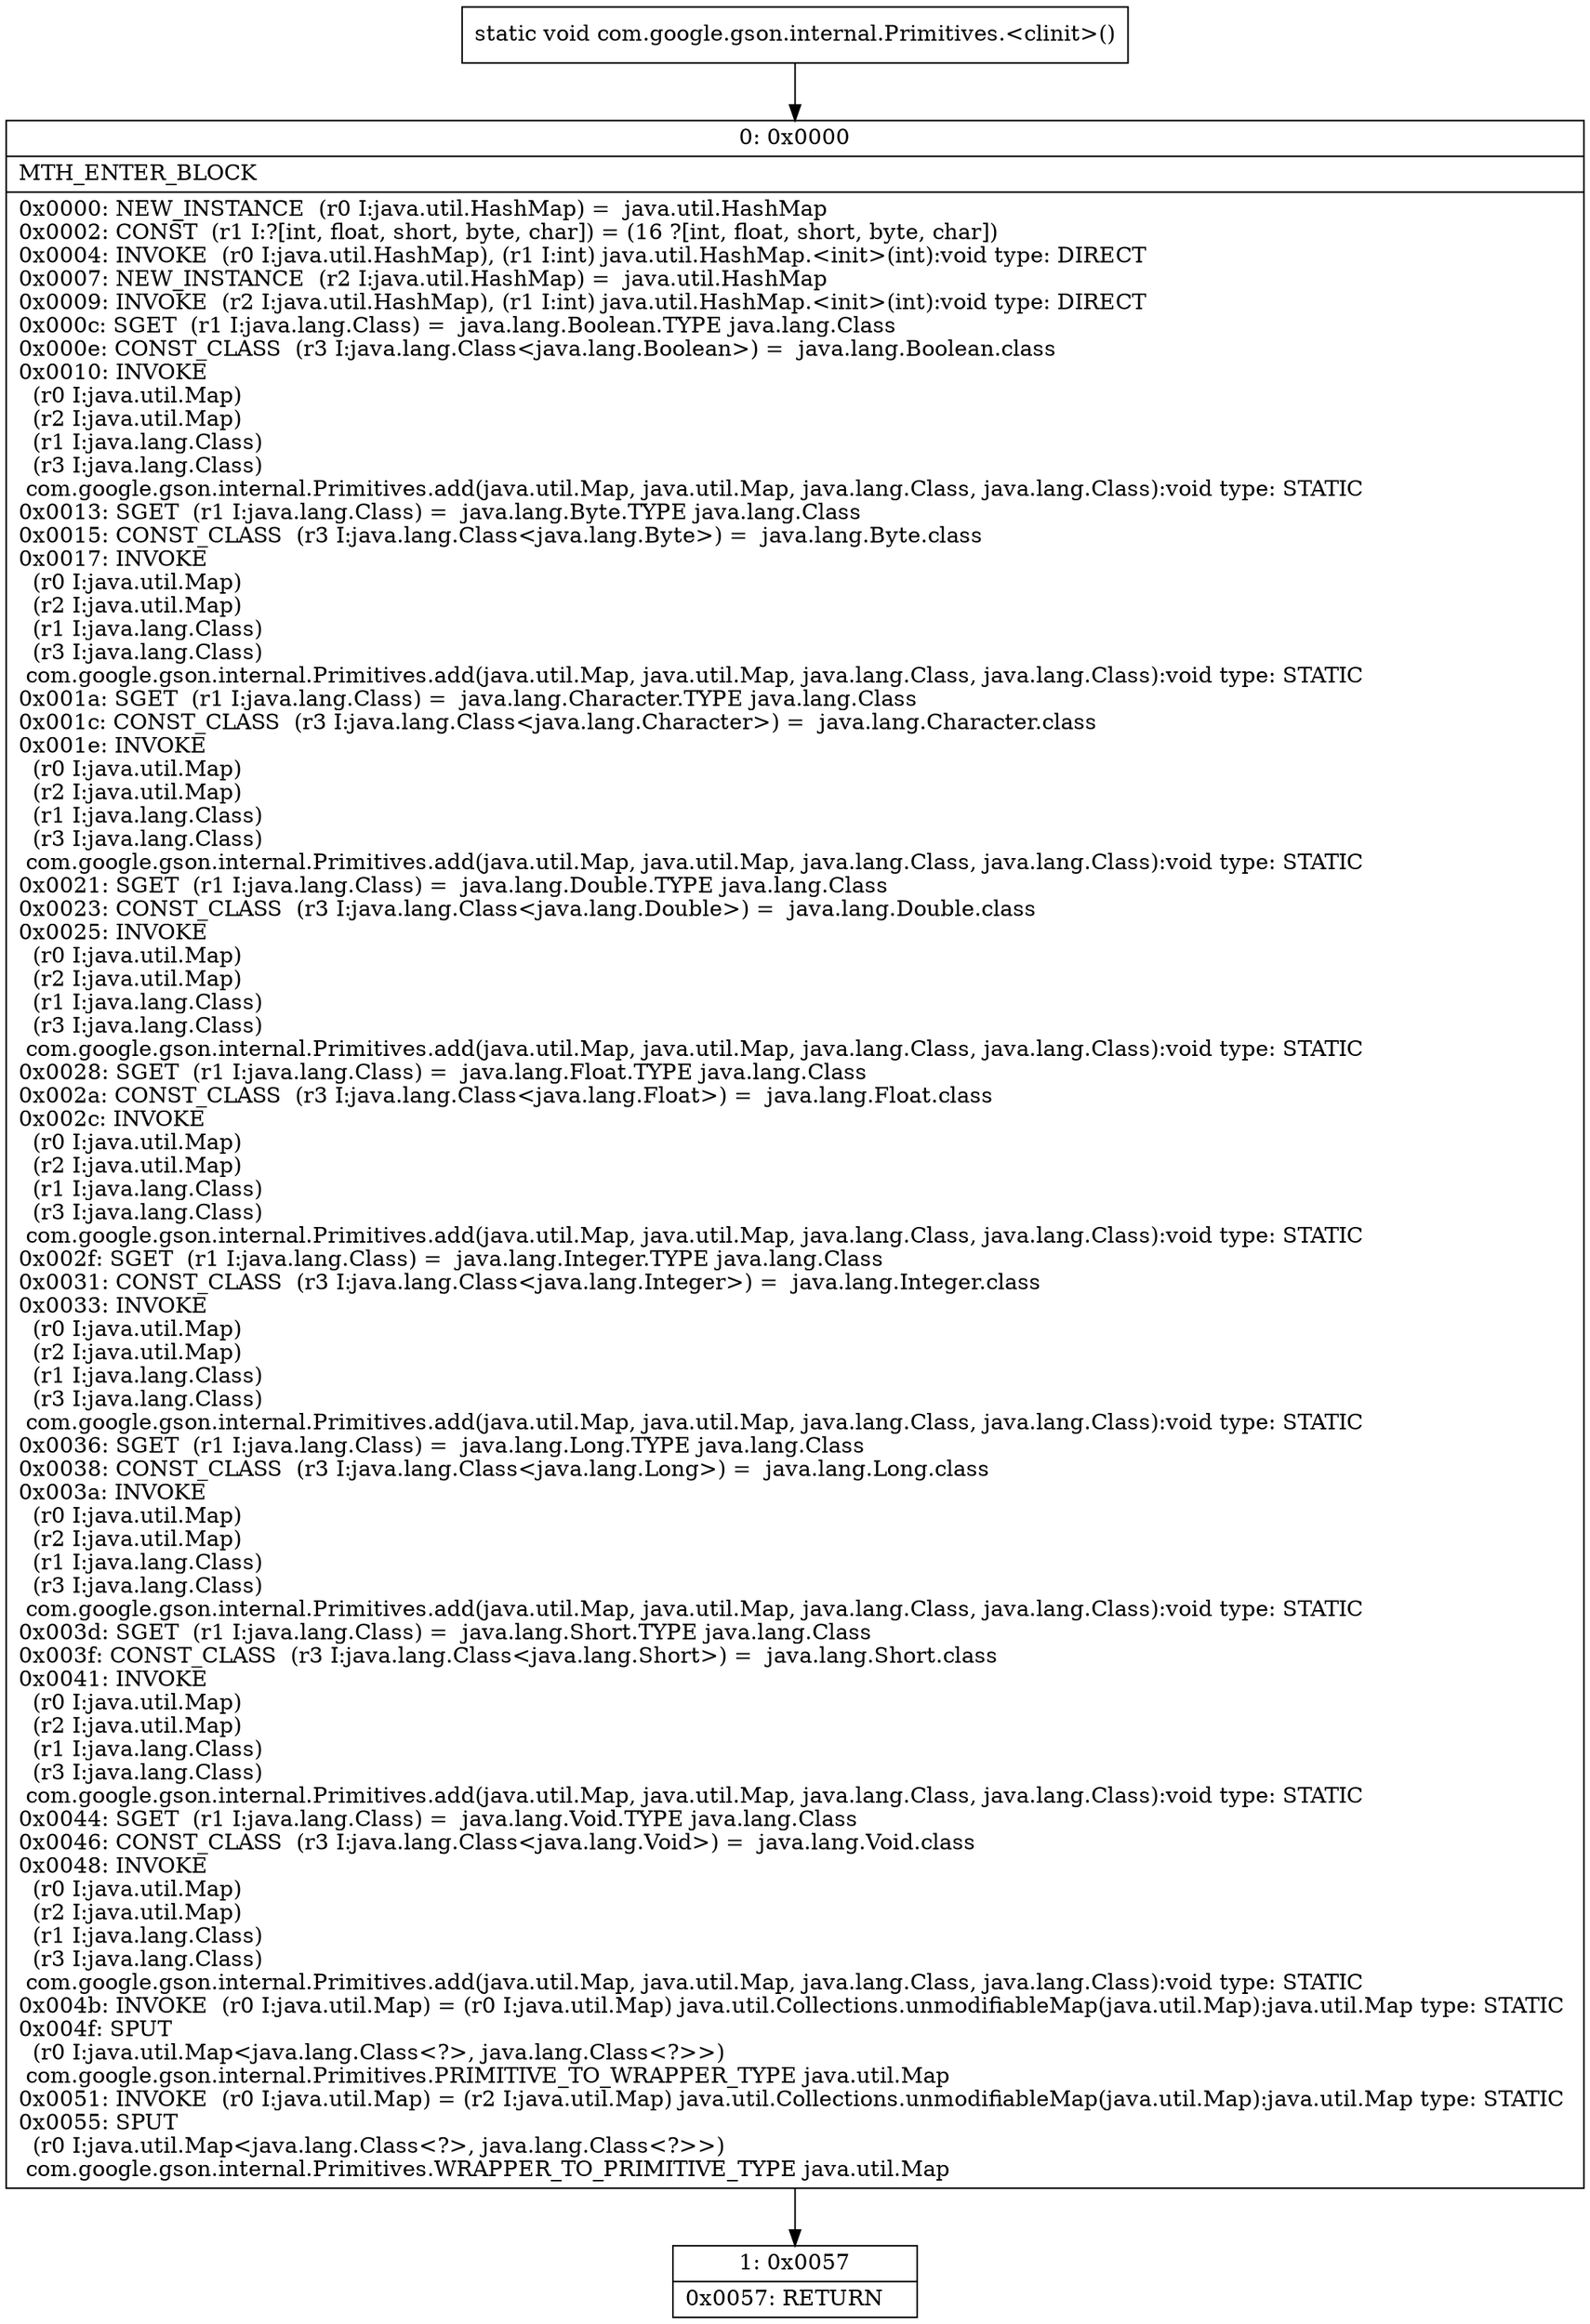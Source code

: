 digraph "CFG forcom.google.gson.internal.Primitives.\<clinit\>()V" {
Node_0 [shape=record,label="{0\:\ 0x0000|MTH_ENTER_BLOCK\l|0x0000: NEW_INSTANCE  (r0 I:java.util.HashMap) =  java.util.HashMap \l0x0002: CONST  (r1 I:?[int, float, short, byte, char]) = (16 ?[int, float, short, byte, char]) \l0x0004: INVOKE  (r0 I:java.util.HashMap), (r1 I:int) java.util.HashMap.\<init\>(int):void type: DIRECT \l0x0007: NEW_INSTANCE  (r2 I:java.util.HashMap) =  java.util.HashMap \l0x0009: INVOKE  (r2 I:java.util.HashMap), (r1 I:int) java.util.HashMap.\<init\>(int):void type: DIRECT \l0x000c: SGET  (r1 I:java.lang.Class) =  java.lang.Boolean.TYPE java.lang.Class \l0x000e: CONST_CLASS  (r3 I:java.lang.Class\<java.lang.Boolean\>) =  java.lang.Boolean.class \l0x0010: INVOKE  \l  (r0 I:java.util.Map)\l  (r2 I:java.util.Map)\l  (r1 I:java.lang.Class)\l  (r3 I:java.lang.Class)\l com.google.gson.internal.Primitives.add(java.util.Map, java.util.Map, java.lang.Class, java.lang.Class):void type: STATIC \l0x0013: SGET  (r1 I:java.lang.Class) =  java.lang.Byte.TYPE java.lang.Class \l0x0015: CONST_CLASS  (r3 I:java.lang.Class\<java.lang.Byte\>) =  java.lang.Byte.class \l0x0017: INVOKE  \l  (r0 I:java.util.Map)\l  (r2 I:java.util.Map)\l  (r1 I:java.lang.Class)\l  (r3 I:java.lang.Class)\l com.google.gson.internal.Primitives.add(java.util.Map, java.util.Map, java.lang.Class, java.lang.Class):void type: STATIC \l0x001a: SGET  (r1 I:java.lang.Class) =  java.lang.Character.TYPE java.lang.Class \l0x001c: CONST_CLASS  (r3 I:java.lang.Class\<java.lang.Character\>) =  java.lang.Character.class \l0x001e: INVOKE  \l  (r0 I:java.util.Map)\l  (r2 I:java.util.Map)\l  (r1 I:java.lang.Class)\l  (r3 I:java.lang.Class)\l com.google.gson.internal.Primitives.add(java.util.Map, java.util.Map, java.lang.Class, java.lang.Class):void type: STATIC \l0x0021: SGET  (r1 I:java.lang.Class) =  java.lang.Double.TYPE java.lang.Class \l0x0023: CONST_CLASS  (r3 I:java.lang.Class\<java.lang.Double\>) =  java.lang.Double.class \l0x0025: INVOKE  \l  (r0 I:java.util.Map)\l  (r2 I:java.util.Map)\l  (r1 I:java.lang.Class)\l  (r3 I:java.lang.Class)\l com.google.gson.internal.Primitives.add(java.util.Map, java.util.Map, java.lang.Class, java.lang.Class):void type: STATIC \l0x0028: SGET  (r1 I:java.lang.Class) =  java.lang.Float.TYPE java.lang.Class \l0x002a: CONST_CLASS  (r3 I:java.lang.Class\<java.lang.Float\>) =  java.lang.Float.class \l0x002c: INVOKE  \l  (r0 I:java.util.Map)\l  (r2 I:java.util.Map)\l  (r1 I:java.lang.Class)\l  (r3 I:java.lang.Class)\l com.google.gson.internal.Primitives.add(java.util.Map, java.util.Map, java.lang.Class, java.lang.Class):void type: STATIC \l0x002f: SGET  (r1 I:java.lang.Class) =  java.lang.Integer.TYPE java.lang.Class \l0x0031: CONST_CLASS  (r3 I:java.lang.Class\<java.lang.Integer\>) =  java.lang.Integer.class \l0x0033: INVOKE  \l  (r0 I:java.util.Map)\l  (r2 I:java.util.Map)\l  (r1 I:java.lang.Class)\l  (r3 I:java.lang.Class)\l com.google.gson.internal.Primitives.add(java.util.Map, java.util.Map, java.lang.Class, java.lang.Class):void type: STATIC \l0x0036: SGET  (r1 I:java.lang.Class) =  java.lang.Long.TYPE java.lang.Class \l0x0038: CONST_CLASS  (r3 I:java.lang.Class\<java.lang.Long\>) =  java.lang.Long.class \l0x003a: INVOKE  \l  (r0 I:java.util.Map)\l  (r2 I:java.util.Map)\l  (r1 I:java.lang.Class)\l  (r3 I:java.lang.Class)\l com.google.gson.internal.Primitives.add(java.util.Map, java.util.Map, java.lang.Class, java.lang.Class):void type: STATIC \l0x003d: SGET  (r1 I:java.lang.Class) =  java.lang.Short.TYPE java.lang.Class \l0x003f: CONST_CLASS  (r3 I:java.lang.Class\<java.lang.Short\>) =  java.lang.Short.class \l0x0041: INVOKE  \l  (r0 I:java.util.Map)\l  (r2 I:java.util.Map)\l  (r1 I:java.lang.Class)\l  (r3 I:java.lang.Class)\l com.google.gson.internal.Primitives.add(java.util.Map, java.util.Map, java.lang.Class, java.lang.Class):void type: STATIC \l0x0044: SGET  (r1 I:java.lang.Class) =  java.lang.Void.TYPE java.lang.Class \l0x0046: CONST_CLASS  (r3 I:java.lang.Class\<java.lang.Void\>) =  java.lang.Void.class \l0x0048: INVOKE  \l  (r0 I:java.util.Map)\l  (r2 I:java.util.Map)\l  (r1 I:java.lang.Class)\l  (r3 I:java.lang.Class)\l com.google.gson.internal.Primitives.add(java.util.Map, java.util.Map, java.lang.Class, java.lang.Class):void type: STATIC \l0x004b: INVOKE  (r0 I:java.util.Map) = (r0 I:java.util.Map) java.util.Collections.unmodifiableMap(java.util.Map):java.util.Map type: STATIC \l0x004f: SPUT  \l  (r0 I:java.util.Map\<java.lang.Class\<?\>, java.lang.Class\<?\>\>)\l com.google.gson.internal.Primitives.PRIMITIVE_TO_WRAPPER_TYPE java.util.Map \l0x0051: INVOKE  (r0 I:java.util.Map) = (r2 I:java.util.Map) java.util.Collections.unmodifiableMap(java.util.Map):java.util.Map type: STATIC \l0x0055: SPUT  \l  (r0 I:java.util.Map\<java.lang.Class\<?\>, java.lang.Class\<?\>\>)\l com.google.gson.internal.Primitives.WRAPPER_TO_PRIMITIVE_TYPE java.util.Map \l}"];
Node_1 [shape=record,label="{1\:\ 0x0057|0x0057: RETURN   \l}"];
MethodNode[shape=record,label="{static void com.google.gson.internal.Primitives.\<clinit\>() }"];
MethodNode -> Node_0;
Node_0 -> Node_1;
}

